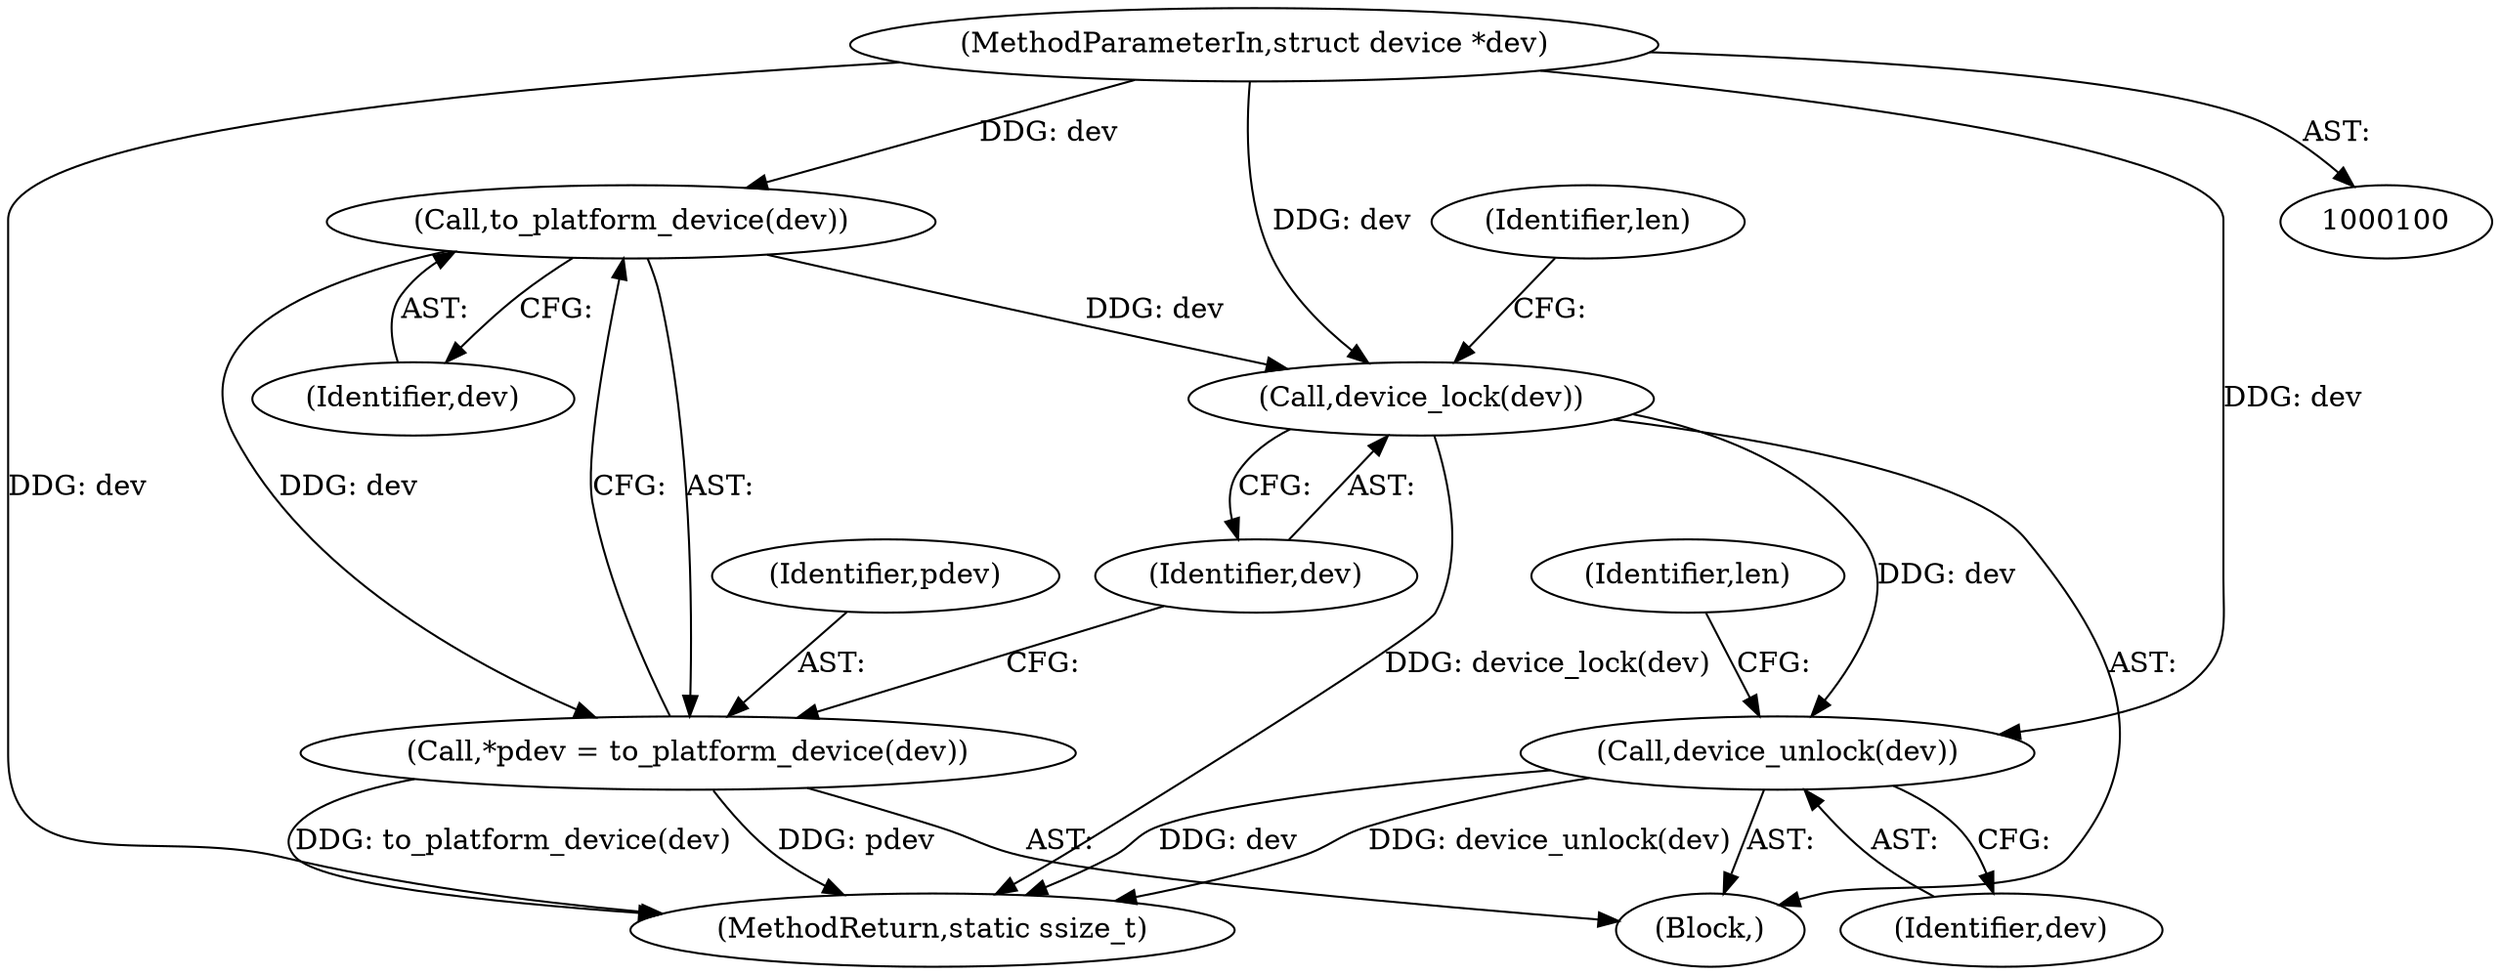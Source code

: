 digraph "0_linux_6265539776a0810b7ce6398c27866ddb9c6bd154@pointer" {
"1000108" [label="(Call,to_platform_device(dev))"];
"1000101" [label="(MethodParameterIn,struct device *dev)"];
"1000106" [label="(Call,*pdev = to_platform_device(dev))"];
"1000111" [label="(Call,device_lock(dev))"];
"1000121" [label="(Call,device_unlock(dev))"];
"1000108" [label="(Call,to_platform_device(dev))"];
"1000107" [label="(Identifier,pdev)"];
"1000112" [label="(Identifier,dev)"];
"1000109" [label="(Identifier,dev)"];
"1000111" [label="(Call,device_lock(dev))"];
"1000122" [label="(Identifier,dev)"];
"1000125" [label="(MethodReturn,static ssize_t)"];
"1000124" [label="(Identifier,len)"];
"1000104" [label="(Block,)"];
"1000106" [label="(Call,*pdev = to_platform_device(dev))"];
"1000101" [label="(MethodParameterIn,struct device *dev)"];
"1000121" [label="(Call,device_unlock(dev))"];
"1000114" [label="(Identifier,len)"];
"1000108" -> "1000106"  [label="AST: "];
"1000108" -> "1000109"  [label="CFG: "];
"1000109" -> "1000108"  [label="AST: "];
"1000106" -> "1000108"  [label="CFG: "];
"1000108" -> "1000106"  [label="DDG: dev"];
"1000101" -> "1000108"  [label="DDG: dev"];
"1000108" -> "1000111"  [label="DDG: dev"];
"1000101" -> "1000100"  [label="AST: "];
"1000101" -> "1000125"  [label="DDG: dev"];
"1000101" -> "1000111"  [label="DDG: dev"];
"1000101" -> "1000121"  [label="DDG: dev"];
"1000106" -> "1000104"  [label="AST: "];
"1000107" -> "1000106"  [label="AST: "];
"1000112" -> "1000106"  [label="CFG: "];
"1000106" -> "1000125"  [label="DDG: to_platform_device(dev)"];
"1000106" -> "1000125"  [label="DDG: pdev"];
"1000111" -> "1000104"  [label="AST: "];
"1000111" -> "1000112"  [label="CFG: "];
"1000112" -> "1000111"  [label="AST: "];
"1000114" -> "1000111"  [label="CFG: "];
"1000111" -> "1000125"  [label="DDG: device_lock(dev)"];
"1000111" -> "1000121"  [label="DDG: dev"];
"1000121" -> "1000104"  [label="AST: "];
"1000121" -> "1000122"  [label="CFG: "];
"1000122" -> "1000121"  [label="AST: "];
"1000124" -> "1000121"  [label="CFG: "];
"1000121" -> "1000125"  [label="DDG: dev"];
"1000121" -> "1000125"  [label="DDG: device_unlock(dev)"];
}
